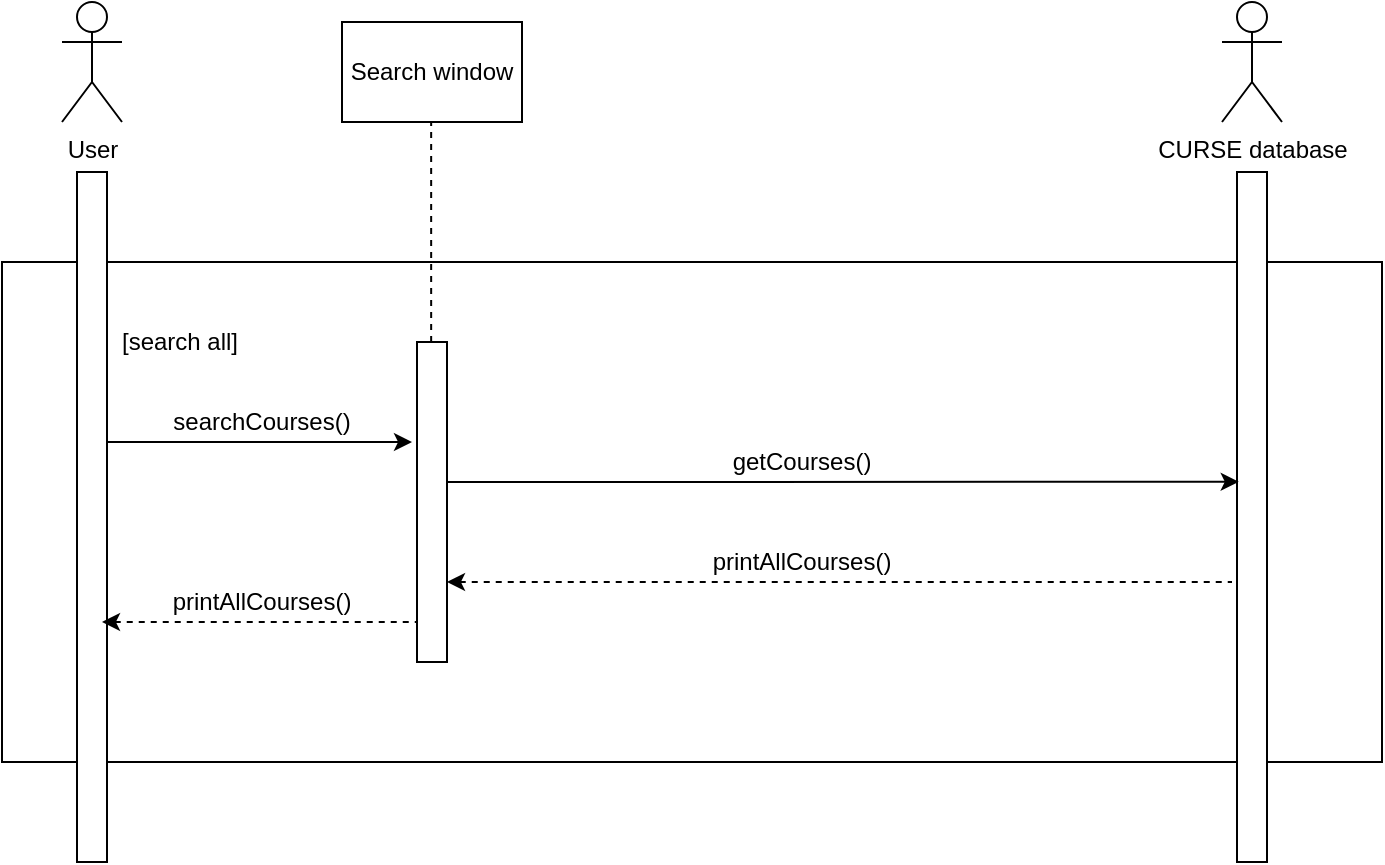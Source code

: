 <mxfile version="13.3.4" type="device"><diagram id="zPEwnvsFBbULz__Ok2F5" name="Page-1"><mxGraphModel dx="865" dy="483" grid="1" gridSize="10" guides="1" tooltips="1" connect="1" arrows="1" fold="1" page="1" pageScale="1" pageWidth="850" pageHeight="1100" math="0" shadow="0"><root><mxCell id="0"/><mxCell id="1" parent="0"/><mxCell id="1YPFjCa7QF-v9QR7D7rn-1" value="" style="rounded=0;whiteSpace=wrap;html=1;" vertex="1" parent="1"><mxGeometry x="70" y="160" width="690" height="250" as="geometry"/></mxCell><mxCell id="1YPFjCa7QF-v9QR7D7rn-2" value="CURSE database&lt;br&gt;" style="shape=umlActor;verticalLabelPosition=bottom;labelBackgroundColor=#ffffff;verticalAlign=top;html=1;outlineConnect=0;" vertex="1" parent="1"><mxGeometry x="680" y="30" width="30" height="60" as="geometry"/></mxCell><mxCell id="1YPFjCa7QF-v9QR7D7rn-3" value="User" style="shape=umlActor;verticalLabelPosition=bottom;labelBackgroundColor=#ffffff;verticalAlign=top;html=1;outlineConnect=0;" vertex="1" parent="1"><mxGeometry x="100" y="30" width="30" height="60" as="geometry"/></mxCell><mxCell id="1YPFjCa7QF-v9QR7D7rn-12" value="" style="rounded=0;whiteSpace=wrap;html=1;" vertex="1" parent="1"><mxGeometry x="107.5" y="115" width="15" height="345" as="geometry"/></mxCell><mxCell id="1YPFjCa7QF-v9QR7D7rn-13" value="" style="rounded=0;whiteSpace=wrap;html=1;" vertex="1" parent="1"><mxGeometry x="687.5" y="115" width="15" height="345" as="geometry"/></mxCell><mxCell id="1YPFjCa7QF-v9QR7D7rn-14" value="Search window" style="rounded=0;whiteSpace=wrap;html=1;" vertex="1" parent="1"><mxGeometry x="240" y="40" width="90" height="50" as="geometry"/></mxCell><mxCell id="1YPFjCa7QF-v9QR7D7rn-15" value="" style="rounded=0;whiteSpace=wrap;html=1;" vertex="1" parent="1"><mxGeometry x="277.5" y="200" width="15" height="160" as="geometry"/></mxCell><mxCell id="1YPFjCa7QF-v9QR7D7rn-16" value="" style="endArrow=classic;html=1;" edge="1" parent="1"><mxGeometry width="50" height="50" relative="1" as="geometry"><mxPoint x="122.5" y="250" as="sourcePoint"/><mxPoint x="275" y="250" as="targetPoint"/></mxGeometry></mxCell><mxCell id="1YPFjCa7QF-v9QR7D7rn-18" value="searchCourses()" style="text;html=1;strokeColor=none;fillColor=none;align=center;verticalAlign=middle;whiteSpace=wrap;rounded=0;" vertex="1" parent="1"><mxGeometry x="180" y="230" width="40" height="20" as="geometry"/></mxCell><mxCell id="1YPFjCa7QF-v9QR7D7rn-19" value="" style="endArrow=none;dashed=1;html=1;" edge="1" parent="1"><mxGeometry width="50" height="50" relative="1" as="geometry"><mxPoint x="284.58" y="200" as="sourcePoint"/><mxPoint x="284.58" y="90" as="targetPoint"/></mxGeometry></mxCell><mxCell id="1YPFjCa7QF-v9QR7D7rn-22" value="" style="endArrow=classic;html=1;entryX=0.058;entryY=0.449;entryDx=0;entryDy=0;entryPerimeter=0;" edge="1" parent="1" target="1YPFjCa7QF-v9QR7D7rn-13"><mxGeometry width="50" height="50" relative="1" as="geometry"><mxPoint x="292.5" y="270" as="sourcePoint"/><mxPoint x="680" y="271" as="targetPoint"/></mxGeometry></mxCell><mxCell id="1YPFjCa7QF-v9QR7D7rn-23" value="getCourses()" style="text;html=1;strokeColor=none;fillColor=none;align=center;verticalAlign=middle;whiteSpace=wrap;rounded=0;" vertex="1" parent="1"><mxGeometry x="450" y="250" width="40" height="20" as="geometry"/></mxCell><mxCell id="1YPFjCa7QF-v9QR7D7rn-24" value="" style="endArrow=none;dashed=1;html=1;startArrow=classic;startFill=1;" edge="1" parent="1"><mxGeometry width="50" height="50" relative="1" as="geometry"><mxPoint x="292.5" y="320" as="sourcePoint"/><mxPoint x="685" y="320" as="targetPoint"/></mxGeometry></mxCell><mxCell id="1YPFjCa7QF-v9QR7D7rn-25" value="printAllCourses()" style="text;html=1;strokeColor=none;fillColor=none;align=center;verticalAlign=middle;whiteSpace=wrap;rounded=0;" vertex="1" parent="1"><mxGeometry x="450" y="300" width="40" height="20" as="geometry"/></mxCell><mxCell id="1YPFjCa7QF-v9QR7D7rn-26" value="printAllCourses()" style="text;html=1;strokeColor=none;fillColor=none;align=center;verticalAlign=middle;whiteSpace=wrap;rounded=0;" vertex="1" parent="1"><mxGeometry x="180" y="320" width="40" height="20" as="geometry"/></mxCell><mxCell id="1YPFjCa7QF-v9QR7D7rn-27" value="" style="endArrow=none;dashed=1;html=1;startArrow=classic;startFill=1;" edge="1" parent="1"><mxGeometry width="50" height="50" relative="1" as="geometry"><mxPoint x="120" y="340" as="sourcePoint"/><mxPoint x="277.5" y="340" as="targetPoint"/></mxGeometry></mxCell><mxCell id="1YPFjCa7QF-v9QR7D7rn-30" value="[search all]" style="text;html=1;strokeColor=none;fillColor=none;align=center;verticalAlign=middle;whiteSpace=wrap;rounded=0;" vertex="1" parent="1"><mxGeometry x="120" y="190" width="77.5" height="20" as="geometry"/></mxCell></root></mxGraphModel></diagram></mxfile>